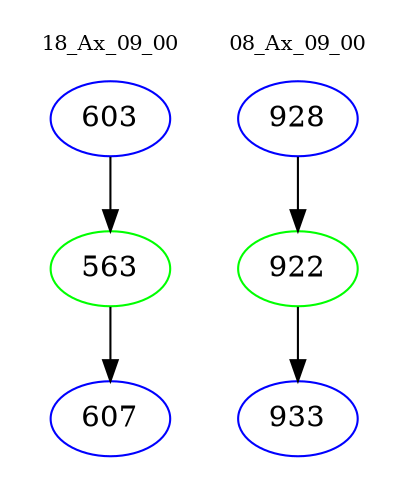 digraph{
subgraph cluster_0 {
color = white
label = "18_Ax_09_00";
fontsize=10;
T0_603 [label="603", color="blue"]
T0_603 -> T0_563 [color="black"]
T0_563 [label="563", color="green"]
T0_563 -> T0_607 [color="black"]
T0_607 [label="607", color="blue"]
}
subgraph cluster_1 {
color = white
label = "08_Ax_09_00";
fontsize=10;
T1_928 [label="928", color="blue"]
T1_928 -> T1_922 [color="black"]
T1_922 [label="922", color="green"]
T1_922 -> T1_933 [color="black"]
T1_933 [label="933", color="blue"]
}
}
